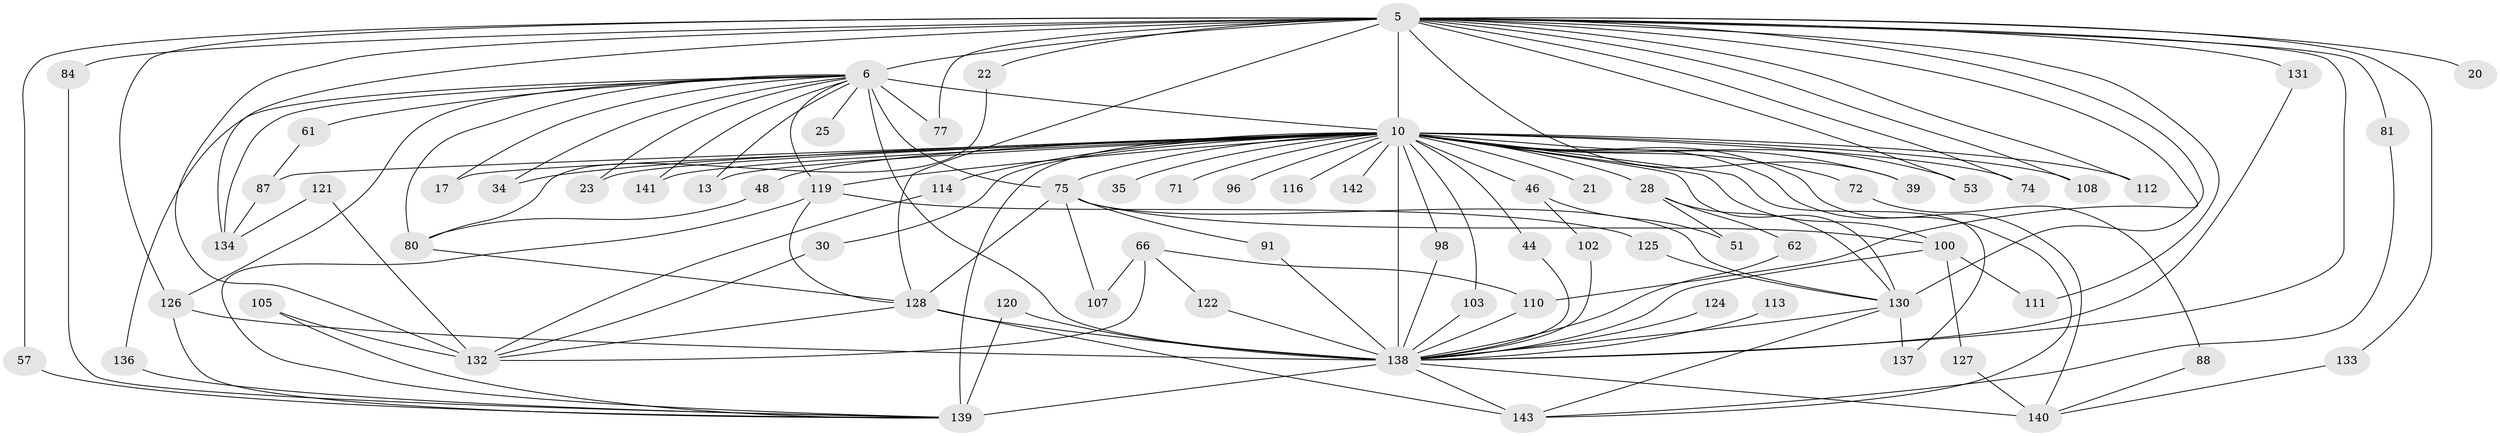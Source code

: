 // original degree distribution, {24: 0.006993006993006993, 34: 0.006993006993006993, 22: 0.013986013986013986, 21: 0.006993006993006993, 25: 0.013986013986013986, 19: 0.006993006993006993, 20: 0.006993006993006993, 26: 0.006993006993006993, 4: 0.0979020979020979, 5: 0.06293706293706294, 2: 0.5314685314685315, 3: 0.1888111888111888, 7: 0.027972027972027972, 8: 0.013986013986013986, 6: 0.006993006993006993}
// Generated by graph-tools (version 1.1) at 2025/47/03/04/25 21:47:32]
// undirected, 71 vertices, 138 edges
graph export_dot {
graph [start="1"]
  node [color=gray90,style=filled];
  5 [super="+1"];
  6 [super="+4"];
  10 [super="+2+9"];
  13;
  17;
  20;
  21;
  22;
  23;
  25;
  28;
  30;
  34;
  35;
  39;
  44;
  46;
  48 [super="+40"];
  51;
  53;
  57;
  61;
  62;
  66;
  71;
  72;
  74;
  75 [super="+18+55"];
  77;
  80 [super="+36"];
  81;
  84;
  87 [super="+54"];
  88;
  91;
  96;
  98;
  100 [super="+31+83+67"];
  102;
  103;
  105;
  107;
  108;
  110 [super="+85"];
  111;
  112;
  113;
  114;
  116;
  119 [super="+52"];
  120 [super="+99"];
  121;
  122;
  124;
  125;
  126 [super="+109"];
  127;
  128 [super="+56+118+94"];
  130 [super="+41+82+73+123"];
  131;
  132 [super="+90+68+38"];
  133;
  134 [super="+12+45"];
  136;
  137;
  138 [super="+42+43+69+93+8"];
  139 [super="+97+115+129"];
  140 [super="+106+117"];
  141;
  142;
  143 [super="+101+135+79+104"];
  5 -- 6 [weight=4];
  5 -- 10 [weight=8];
  5 -- 20 [weight=2];
  5 -- 22 [weight=2];
  5 -- 39;
  5 -- 53;
  5 -- 77;
  5 -- 84 [weight=2];
  5 -- 108;
  5 -- 111;
  5 -- 133;
  5 -- 134 [weight=2];
  5 -- 131;
  5 -- 74;
  5 -- 81;
  5 -- 112;
  5 -- 57;
  5 -- 130 [weight=5];
  5 -- 110;
  5 -- 132 [weight=3];
  5 -- 128;
  5 -- 126;
  5 -- 138 [weight=4];
  6 -- 10 [weight=8];
  6 -- 25 [weight=2];
  6 -- 34;
  6 -- 80 [weight=2];
  6 -- 136;
  6 -- 141;
  6 -- 75 [weight=3];
  6 -- 13;
  6 -- 77;
  6 -- 17;
  6 -- 23;
  6 -- 61;
  6 -- 134 [weight=2];
  6 -- 119 [weight=3];
  6 -- 138 [weight=5];
  6 -- 126;
  10 -- 23;
  10 -- 28 [weight=2];
  10 -- 30;
  10 -- 34;
  10 -- 46 [weight=2];
  10 -- 71 [weight=2];
  10 -- 74;
  10 -- 100 [weight=4];
  10 -- 119 [weight=3];
  10 -- 137;
  10 -- 138 [weight=15];
  10 -- 141;
  10 -- 142 [weight=2];
  10 -- 139 [weight=4];
  10 -- 72 [weight=2];
  10 -- 13;
  10 -- 143 [weight=2];
  10 -- 21 [weight=2];
  10 -- 87 [weight=2];
  10 -- 96 [weight=2];
  10 -- 98;
  10 -- 39;
  10 -- 44;
  10 -- 48 [weight=2];
  10 -- 112;
  10 -- 114 [weight=2];
  10 -- 116 [weight=2];
  10 -- 75 [weight=2];
  10 -- 140 [weight=2];
  10 -- 17;
  10 -- 35 [weight=2];
  10 -- 103;
  10 -- 108;
  10 -- 53;
  10 -- 130 [weight=2];
  22 -- 80;
  28 -- 51;
  28 -- 62;
  28 -- 130;
  30 -- 132;
  44 -- 138;
  46 -- 51;
  46 -- 102;
  48 -- 80;
  57 -- 139;
  61 -- 87;
  62 -- 138;
  66 -- 107;
  66 -- 122;
  66 -- 110;
  66 -- 132 [weight=2];
  72 -- 88;
  75 -- 100;
  75 -- 107;
  75 -- 128 [weight=2];
  75 -- 91;
  75 -- 130;
  80 -- 128;
  81 -- 143;
  84 -- 139;
  87 -- 134;
  88 -- 140;
  91 -- 138;
  98 -- 138;
  100 -- 127;
  100 -- 111;
  100 -- 138;
  102 -- 138;
  103 -- 138;
  105 -- 132;
  105 -- 139;
  110 -- 138;
  113 -- 138 [weight=2];
  114 -- 132;
  119 -- 125;
  119 -- 128;
  119 -- 139;
  120 -- 139;
  120 -- 138 [weight=2];
  121 -- 134;
  121 -- 132;
  122 -- 138;
  124 -- 138 [weight=2];
  125 -- 130;
  126 -- 138 [weight=3];
  126 -- 139;
  127 -- 140;
  128 -- 138 [weight=2];
  128 -- 143;
  128 -- 132;
  130 -- 137;
  130 -- 138 [weight=3];
  130 -- 143;
  131 -- 138;
  133 -- 140;
  136 -- 139;
  138 -- 140 [weight=3];
  138 -- 143 [weight=3];
  138 -- 139 [weight=3];
}
